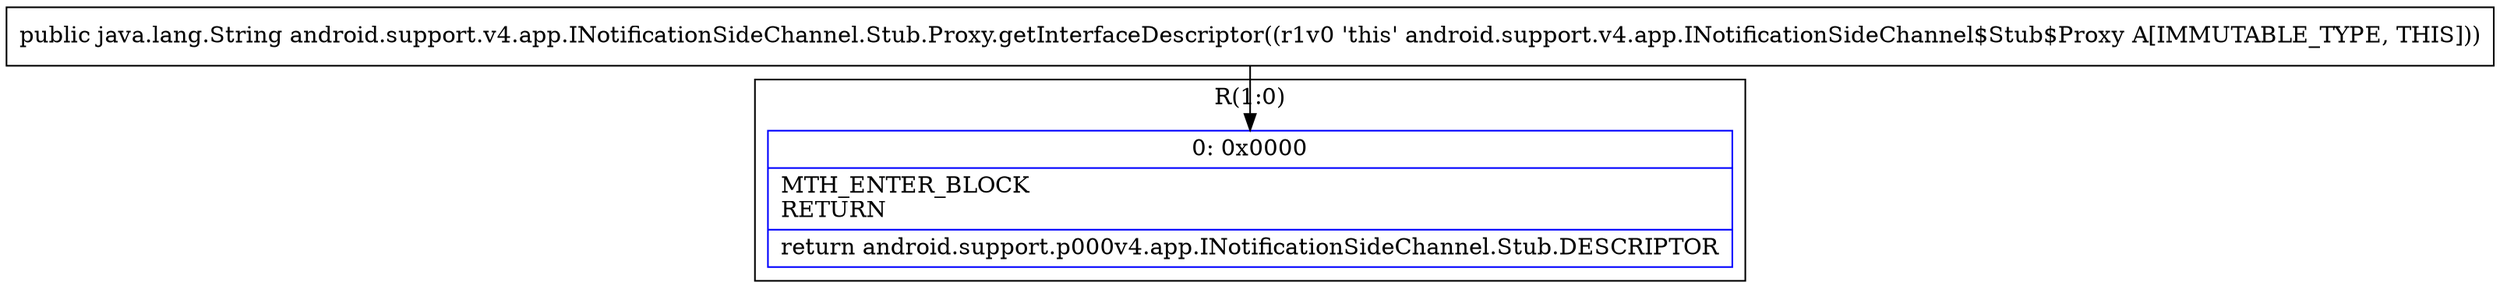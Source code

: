 digraph "CFG forandroid.support.v4.app.INotificationSideChannel.Stub.Proxy.getInterfaceDescriptor()Ljava\/lang\/String;" {
subgraph cluster_Region_1868160037 {
label = "R(1:0)";
node [shape=record,color=blue];
Node_0 [shape=record,label="{0\:\ 0x0000|MTH_ENTER_BLOCK\lRETURN\l|return android.support.p000v4.app.INotificationSideChannel.Stub.DESCRIPTOR\l}"];
}
MethodNode[shape=record,label="{public java.lang.String android.support.v4.app.INotificationSideChannel.Stub.Proxy.getInterfaceDescriptor((r1v0 'this' android.support.v4.app.INotificationSideChannel$Stub$Proxy A[IMMUTABLE_TYPE, THIS])) }"];
MethodNode -> Node_0;
}

